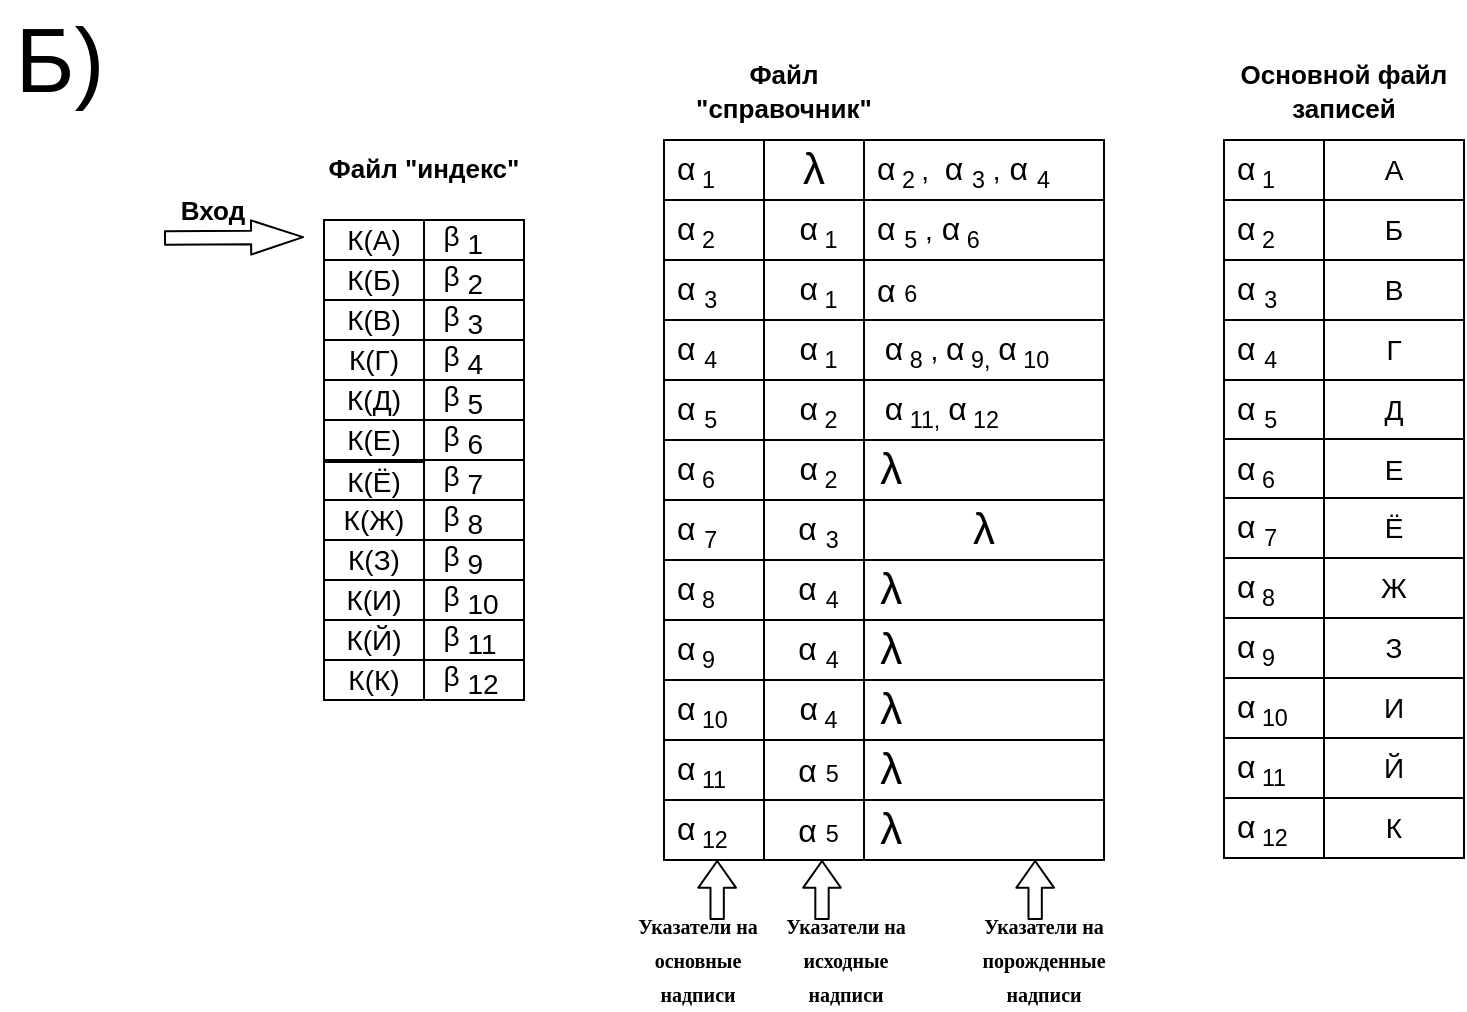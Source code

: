 <mxfile version="13.0.1" type="device"><diagram id="g1aIIXNZpWWMktZNlkOC" name="Page-1"><mxGraphModel dx="1020" dy="1144" grid="1" gridSize="10" guides="1" tooltips="1" connect="1" arrows="1" fold="1" page="1" pageScale="1" pageWidth="827" pageHeight="1169" math="0" shadow="0"><root><mxCell id="0"/><mxCell id="1" parent="0"/><mxCell id="CQl72QItOXrqQPmcy4wu-25" value="&lt;font style=&quot;font-size: 45px&quot;&gt;Б)&lt;/font&gt;" style="text;html=1;strokeColor=none;fillColor=none;align=center;verticalAlign=middle;whiteSpace=wrap;rounded=0;" parent="1" vertex="1"><mxGeometry x="10" y="10" width="60" height="60" as="geometry"/></mxCell><mxCell id="el1yuCP0N8-FD0X8CBPf-194" value="&lt;div style=&quot;font-size: 14px&quot;&gt;&lt;font style=&quot;font-size: 14px&quot;&gt;&amp;nbsp; β&lt;sub style=&quot;font-size: 14px&quot;&gt; 1&lt;/sub&gt;&lt;/font&gt;&lt;/div&gt;" style="rounded=0;whiteSpace=wrap;html=1;align=left;fontSize=14;" vertex="1" parent="1"><mxGeometry x="222" y="120" width="50" height="20" as="geometry"/></mxCell><mxCell id="el1yuCP0N8-FD0X8CBPf-195" value="&lt;font style=&quot;font-size: 14px;&quot;&gt;К(А)&lt;/font&gt;" style="rounded=0;whiteSpace=wrap;html=1;align=center;fontSize=14;" vertex="1" parent="1"><mxGeometry x="172" y="120" width="50" height="20" as="geometry"/></mxCell><mxCell id="el1yuCP0N8-FD0X8CBPf-196" value="&lt;font style=&quot;font-size: 14px&quot;&gt;&lt;/font&gt;&lt;div style=&quot;font-size: 14px&quot;&gt;&lt;font style=&quot;font-size: 14px&quot;&gt;&amp;nbsp; β&lt;sub style=&quot;font-size: 14px&quot;&gt; 2&lt;br&gt;&lt;/sub&gt;&lt;/font&gt;&lt;/div&gt;" style="rounded=0;whiteSpace=wrap;html=1;align=left;fontSize=14;" vertex="1" parent="1"><mxGeometry x="222" y="140" width="50" height="20" as="geometry"/></mxCell><mxCell id="el1yuCP0N8-FD0X8CBPf-197" value="&lt;font style=&quot;font-size: 14px&quot;&gt;К(Б)&lt;/font&gt;" style="rounded=0;whiteSpace=wrap;html=1;align=center;fontSize=14;" vertex="1" parent="1"><mxGeometry x="172" y="140" width="50" height="20" as="geometry"/></mxCell><mxCell id="el1yuCP0N8-FD0X8CBPf-198" value="&lt;div style=&quot;font-size: 14px&quot;&gt;&lt;font style=&quot;font-size: 14px&quot;&gt;&amp;nbsp; β&lt;sub style=&quot;font-size: 14px&quot;&gt; 3&lt;br&gt;&lt;/sub&gt;&lt;/font&gt;&lt;/div&gt;" style="rounded=0;whiteSpace=wrap;html=1;align=left;fontSize=14;" vertex="1" parent="1"><mxGeometry x="222" y="160" width="50" height="20" as="geometry"/></mxCell><mxCell id="el1yuCP0N8-FD0X8CBPf-199" value="&lt;font style=&quot;font-size: 14px&quot;&gt;К(В)&lt;/font&gt;" style="rounded=0;whiteSpace=wrap;html=1;align=center;fontSize=14;" vertex="1" parent="1"><mxGeometry x="172" y="160" width="50" height="20" as="geometry"/></mxCell><mxCell id="el1yuCP0N8-FD0X8CBPf-200" value="&lt;div style=&quot;font-size: 14px&quot;&gt;&lt;font style=&quot;font-size: 14px&quot;&gt;&amp;nbsp; β&lt;sub style=&quot;font-size: 14px&quot;&gt; 4&lt;br&gt;&lt;/sub&gt;&lt;/font&gt;&lt;/div&gt;" style="rounded=0;whiteSpace=wrap;html=1;align=left;fontSize=14;" vertex="1" parent="1"><mxGeometry x="222" y="180" width="50" height="20" as="geometry"/></mxCell><mxCell id="el1yuCP0N8-FD0X8CBPf-201" value="&lt;font style=&quot;font-size: 14px&quot;&gt;К(Г)&lt;/font&gt;" style="rounded=0;whiteSpace=wrap;html=1;align=center;fontSize=14;" vertex="1" parent="1"><mxGeometry x="172" y="180" width="50" height="20" as="geometry"/></mxCell><mxCell id="el1yuCP0N8-FD0X8CBPf-202" value="&lt;div style=&quot;font-size: 14px&quot;&gt;&lt;font style=&quot;font-size: 14px&quot;&gt;&amp;nbsp; β&lt;sub style=&quot;font-size: 14px&quot;&gt; 5&lt;br&gt;&lt;/sub&gt;&lt;/font&gt;&lt;/div&gt;" style="rounded=0;whiteSpace=wrap;html=1;align=left;fontSize=14;" vertex="1" parent="1"><mxGeometry x="222" y="200" width="50" height="20" as="geometry"/></mxCell><mxCell id="el1yuCP0N8-FD0X8CBPf-203" value="&lt;font style=&quot;font-size: 14px&quot;&gt;К(Д)&lt;/font&gt;" style="rounded=0;whiteSpace=wrap;html=1;align=center;fontSize=14;" vertex="1" parent="1"><mxGeometry x="172" y="200" width="50" height="20" as="geometry"/></mxCell><mxCell id="el1yuCP0N8-FD0X8CBPf-204" value="&lt;div style=&quot;font-size: 14px&quot;&gt;&lt;font style=&quot;font-size: 14px&quot;&gt;&amp;nbsp; β&lt;sub style=&quot;font-size: 14px&quot;&gt; 6&lt;br&gt;&lt;/sub&gt;&lt;/font&gt;&lt;/div&gt;" style="rounded=0;whiteSpace=wrap;html=1;align=left;fontSize=14;" vertex="1" parent="1"><mxGeometry x="222" y="220" width="50" height="20" as="geometry"/></mxCell><mxCell id="el1yuCP0N8-FD0X8CBPf-205" value="&lt;font style=&quot;font-size: 14px&quot;&gt;К(Е)&lt;/font&gt;" style="rounded=0;whiteSpace=wrap;html=1;align=center;fontSize=14;" vertex="1" parent="1"><mxGeometry x="172" y="220" width="50" height="20" as="geometry"/></mxCell><mxCell id="el1yuCP0N8-FD0X8CBPf-206" value="&lt;div style=&quot;font-size: 14px&quot;&gt;&lt;font style=&quot;font-size: 14px&quot;&gt;&amp;nbsp; β&lt;sub style=&quot;font-size: 14px&quot;&gt; 7&lt;br&gt;&lt;/sub&gt;&lt;/font&gt;&lt;/div&gt;" style="rounded=0;whiteSpace=wrap;html=1;align=left;fontSize=14;" vertex="1" parent="1"><mxGeometry x="222" y="240" width="50" height="20" as="geometry"/></mxCell><mxCell id="el1yuCP0N8-FD0X8CBPf-207" value="&lt;font style=&quot;font-size: 14px&quot;&gt;К(Ё)&lt;/font&gt;" style="rounded=0;whiteSpace=wrap;html=1;align=center;fontSize=14;" vertex="1" parent="1"><mxGeometry x="172" y="241" width="50" height="20" as="geometry"/></mxCell><mxCell id="el1yuCP0N8-FD0X8CBPf-208" value="&lt;div style=&quot;font-size: 14px&quot;&gt;&lt;font style=&quot;font-size: 14px&quot;&gt;&amp;nbsp; β&lt;sub style=&quot;font-size: 14px&quot;&gt; 8&lt;br&gt;&lt;/sub&gt;&lt;/font&gt;&lt;/div&gt;" style="rounded=0;whiteSpace=wrap;html=1;align=left;fontSize=14;" vertex="1" parent="1"><mxGeometry x="222" y="260" width="50" height="20" as="geometry"/></mxCell><mxCell id="el1yuCP0N8-FD0X8CBPf-209" value="&lt;font style=&quot;font-size: 14px&quot;&gt;К(Ж)&lt;/font&gt;" style="rounded=0;whiteSpace=wrap;html=1;align=center;fontSize=14;" vertex="1" parent="1"><mxGeometry x="172" y="260" width="50" height="20" as="geometry"/></mxCell><mxCell id="el1yuCP0N8-FD0X8CBPf-210" value="&lt;div style=&quot;font-size: 14px&quot;&gt;&lt;font style=&quot;font-size: 14px&quot;&gt;&amp;nbsp; β&lt;sub style=&quot;font-size: 14px&quot;&gt; 9&lt;br&gt;&lt;/sub&gt;&lt;/font&gt;&lt;/div&gt;" style="rounded=0;whiteSpace=wrap;html=1;align=left;fontSize=14;" vertex="1" parent="1"><mxGeometry x="222" y="280" width="50" height="20" as="geometry"/></mxCell><mxCell id="el1yuCP0N8-FD0X8CBPf-211" value="&lt;font style=&quot;font-size: 14px&quot;&gt;К(З)&lt;/font&gt;" style="rounded=0;whiteSpace=wrap;html=1;align=center;fontSize=14;" vertex="1" parent="1"><mxGeometry x="172" y="280" width="50" height="20" as="geometry"/></mxCell><mxCell id="el1yuCP0N8-FD0X8CBPf-212" value="&lt;div style=&quot;font-size: 14px&quot;&gt;&lt;font style=&quot;font-size: 14px&quot;&gt;&amp;nbsp; β&lt;sub style=&quot;font-size: 14px&quot;&gt; 10&lt;/sub&gt;&lt;/font&gt;&lt;/div&gt;" style="rounded=0;whiteSpace=wrap;html=1;align=left;fontSize=14;" vertex="1" parent="1"><mxGeometry x="222" y="300" width="50" height="20" as="geometry"/></mxCell><mxCell id="el1yuCP0N8-FD0X8CBPf-213" value="&lt;font style=&quot;font-size: 14px&quot;&gt;К(И)&lt;/font&gt;" style="rounded=0;whiteSpace=wrap;html=1;align=center;fontSize=14;" vertex="1" parent="1"><mxGeometry x="172" y="300" width="50" height="20" as="geometry"/></mxCell><mxCell id="el1yuCP0N8-FD0X8CBPf-214" value="&lt;div style=&quot;font-size: 14px&quot;&gt;&lt;font style=&quot;font-size: 14px&quot;&gt;&amp;nbsp; β&lt;sub style=&quot;font-size: 14px&quot;&gt; 11&lt;/sub&gt;&lt;/font&gt;&lt;/div&gt;" style="rounded=0;whiteSpace=wrap;html=1;align=left;fontSize=14;" vertex="1" parent="1"><mxGeometry x="222" y="320" width="50" height="20" as="geometry"/></mxCell><mxCell id="el1yuCP0N8-FD0X8CBPf-215" value="&lt;font style=&quot;font-size: 14px&quot;&gt;К(Й)&lt;/font&gt;" style="rounded=0;whiteSpace=wrap;html=1;align=center;fontSize=14;" vertex="1" parent="1"><mxGeometry x="172" y="320" width="50" height="20" as="geometry"/></mxCell><mxCell id="el1yuCP0N8-FD0X8CBPf-216" value="&lt;div style=&quot;font-size: 14px&quot;&gt;&lt;font style=&quot;font-size: 14px&quot;&gt;&amp;nbsp; β&lt;sub style=&quot;font-size: 14px&quot;&gt; 12&lt;/sub&gt;&lt;/font&gt;&lt;/div&gt;" style="rounded=0;whiteSpace=wrap;html=1;align=left;fontSize=14;" vertex="1" parent="1"><mxGeometry x="222" y="340" width="50" height="20" as="geometry"/></mxCell><mxCell id="el1yuCP0N8-FD0X8CBPf-217" value="&lt;font style=&quot;font-size: 14px&quot;&gt;К(К)&lt;/font&gt;" style="rounded=0;whiteSpace=wrap;html=1;align=center;fontSize=14;" vertex="1" parent="1"><mxGeometry x="172" y="340" width="50" height="20" as="geometry"/></mxCell><mxCell id="el1yuCP0N8-FD0X8CBPf-220" value="&lt;font style=&quot;font-size: 16px&quot;&gt;&amp;nbsp;α&lt;/font&gt;&lt;sub&gt; 1&lt;br&gt;&lt;/sub&gt;" style="rounded=0;whiteSpace=wrap;html=1;align=left;fontSize=14;" vertex="1" parent="1"><mxGeometry x="622" y="80" width="50" height="30" as="geometry"/></mxCell><mxCell id="el1yuCP0N8-FD0X8CBPf-221" value="&lt;font style=&quot;font-size: 14px&quot;&gt;А&lt;/font&gt;" style="rounded=0;whiteSpace=wrap;html=1;align=center;fontSize=14;" vertex="1" parent="1"><mxGeometry x="672" y="80" width="70" height="30" as="geometry"/></mxCell><mxCell id="el1yuCP0N8-FD0X8CBPf-222" value="&lt;font style=&quot;font-size: 16px&quot;&gt;&amp;nbsp;α&lt;/font&gt;&lt;sub&gt; 2&lt;br&gt;&lt;/sub&gt;" style="rounded=0;whiteSpace=wrap;html=1;align=left;fontSize=14;" vertex="1" parent="1"><mxGeometry x="622" y="110" width="50" height="30" as="geometry"/></mxCell><mxCell id="el1yuCP0N8-FD0X8CBPf-223" value="&lt;font style=&quot;font-size: 14px&quot;&gt;Б&lt;/font&gt;" style="rounded=0;whiteSpace=wrap;html=1;align=center;fontSize=14;" vertex="1" parent="1"><mxGeometry x="672" y="110" width="70" height="30" as="geometry"/></mxCell><mxCell id="el1yuCP0N8-FD0X8CBPf-224" value="&lt;font style=&quot;font-size: 16px&quot;&gt;&amp;nbsp;α &lt;/font&gt;&lt;sub&gt;3&lt;/sub&gt;" style="rounded=0;whiteSpace=wrap;html=1;align=left;fontSize=14;" vertex="1" parent="1"><mxGeometry x="622" y="140" width="50" height="30" as="geometry"/></mxCell><mxCell id="el1yuCP0N8-FD0X8CBPf-225" value="&lt;font style=&quot;font-size: 14px&quot;&gt;В&lt;/font&gt;" style="rounded=0;whiteSpace=wrap;html=1;align=center;fontSize=14;" vertex="1" parent="1"><mxGeometry x="672" y="140" width="70" height="30" as="geometry"/></mxCell><mxCell id="el1yuCP0N8-FD0X8CBPf-226" value="&lt;font style=&quot;font-size: 16px&quot;&gt;&amp;nbsp;α &lt;/font&gt;&lt;sub&gt;4&lt;/sub&gt;" style="rounded=0;whiteSpace=wrap;html=1;align=left;fontSize=14;" vertex="1" parent="1"><mxGeometry x="622" y="170" width="50" height="30" as="geometry"/></mxCell><mxCell id="el1yuCP0N8-FD0X8CBPf-227" value="&lt;font style=&quot;font-size: 14px&quot;&gt;Г&lt;/font&gt;" style="rounded=0;whiteSpace=wrap;html=1;align=center;fontSize=14;" vertex="1" parent="1"><mxGeometry x="672" y="170" width="70" height="30" as="geometry"/></mxCell><mxCell id="el1yuCP0N8-FD0X8CBPf-228" value="&lt;font style=&quot;font-size: 16px&quot;&gt;&amp;nbsp;α &lt;/font&gt;&lt;sub&gt;5&lt;/sub&gt;" style="rounded=0;whiteSpace=wrap;html=1;align=left;fontSize=14;" vertex="1" parent="1"><mxGeometry x="622" y="200" width="50" height="30" as="geometry"/></mxCell><mxCell id="el1yuCP0N8-FD0X8CBPf-229" value="&lt;font style=&quot;font-size: 14px&quot;&gt;Д&lt;/font&gt;" style="rounded=0;whiteSpace=wrap;html=1;align=center;fontSize=14;" vertex="1" parent="1"><mxGeometry x="672" y="200" width="70" height="30" as="geometry"/></mxCell><mxCell id="el1yuCP0N8-FD0X8CBPf-230" value="&lt;font style=&quot;font-size: 16px&quot;&gt;&amp;nbsp;α&lt;/font&gt;&lt;sub&gt; 6&lt;/sub&gt;" style="rounded=0;whiteSpace=wrap;html=1;align=left;fontSize=14;" vertex="1" parent="1"><mxGeometry x="622" y="229.5" width="50" height="30" as="geometry"/></mxCell><mxCell id="el1yuCP0N8-FD0X8CBPf-231" value="&lt;font style=&quot;font-size: 14px&quot;&gt;Е&lt;/font&gt;" style="rounded=0;whiteSpace=wrap;html=1;align=center;fontSize=14;" vertex="1" parent="1"><mxGeometry x="672" y="229.5" width="70" height="30" as="geometry"/></mxCell><mxCell id="el1yuCP0N8-FD0X8CBPf-232" value="&lt;font style=&quot;font-size: 16px&quot;&gt;&amp;nbsp;α &lt;/font&gt;&lt;sub&gt;7&lt;/sub&gt;" style="rounded=0;whiteSpace=wrap;html=1;align=left;fontSize=14;" vertex="1" parent="1"><mxGeometry x="622" y="259" width="50" height="30" as="geometry"/></mxCell><mxCell id="el1yuCP0N8-FD0X8CBPf-233" value="&lt;font style=&quot;font-size: 14px&quot;&gt;Ё&lt;/font&gt;" style="rounded=0;whiteSpace=wrap;html=1;align=center;fontSize=14;" vertex="1" parent="1"><mxGeometry x="672" y="259" width="70" height="30" as="geometry"/></mxCell><mxCell id="el1yuCP0N8-FD0X8CBPf-234" value="&lt;font style=&quot;font-size: 16px&quot;&gt;&amp;nbsp;α&lt;/font&gt;&lt;sub&gt; 8&lt;/sub&gt;" style="rounded=0;whiteSpace=wrap;html=1;align=left;fontSize=14;" vertex="1" parent="1"><mxGeometry x="622" y="289" width="50" height="30" as="geometry"/></mxCell><mxCell id="el1yuCP0N8-FD0X8CBPf-235" value="&lt;font style=&quot;font-size: 14px&quot;&gt;Ж&lt;/font&gt;" style="rounded=0;whiteSpace=wrap;html=1;align=center;fontSize=14;" vertex="1" parent="1"><mxGeometry x="672" y="289" width="70" height="30" as="geometry"/></mxCell><mxCell id="el1yuCP0N8-FD0X8CBPf-236" value="&lt;font style=&quot;font-size: 16px&quot;&gt;&amp;nbsp;α&lt;/font&gt;&lt;sub&gt; 9&lt;br&gt;&lt;/sub&gt;" style="rounded=0;whiteSpace=wrap;html=1;align=left;fontSize=14;" vertex="1" parent="1"><mxGeometry x="622" y="319" width="50" height="30" as="geometry"/></mxCell><mxCell id="el1yuCP0N8-FD0X8CBPf-237" value="&lt;font style=&quot;font-size: 14px&quot;&gt;З&lt;/font&gt;" style="rounded=0;whiteSpace=wrap;html=1;align=center;fontSize=14;" vertex="1" parent="1"><mxGeometry x="672" y="319" width="70" height="30" as="geometry"/></mxCell><mxCell id="el1yuCP0N8-FD0X8CBPf-238" value="&lt;font style=&quot;font-size: 16px&quot;&gt;&amp;nbsp;α&lt;/font&gt;&lt;sub&gt; 10&lt;br&gt;&lt;/sub&gt;" style="rounded=0;whiteSpace=wrap;html=1;align=left;fontSize=14;" vertex="1" parent="1"><mxGeometry x="622" y="349" width="50" height="30" as="geometry"/></mxCell><mxCell id="el1yuCP0N8-FD0X8CBPf-239" value="&lt;font style=&quot;font-size: 14px&quot;&gt;И&lt;/font&gt;" style="rounded=0;whiteSpace=wrap;html=1;align=center;fontSize=14;" vertex="1" parent="1"><mxGeometry x="672" y="349" width="70" height="30" as="geometry"/></mxCell><mxCell id="el1yuCP0N8-FD0X8CBPf-240" value="&lt;font style=&quot;font-size: 16px&quot;&gt;&amp;nbsp;α&lt;/font&gt;&lt;sub&gt; 11&lt;br&gt;&lt;/sub&gt;" style="rounded=0;whiteSpace=wrap;html=1;align=left;fontSize=14;" vertex="1" parent="1"><mxGeometry x="622" y="379" width="50" height="30" as="geometry"/></mxCell><mxCell id="el1yuCP0N8-FD0X8CBPf-241" value="&lt;font style=&quot;font-size: 14px&quot;&gt;Й&lt;/font&gt;" style="rounded=0;whiteSpace=wrap;html=1;align=center;fontSize=14;" vertex="1" parent="1"><mxGeometry x="672" y="379" width="70" height="30" as="geometry"/></mxCell><mxCell id="el1yuCP0N8-FD0X8CBPf-242" value="&lt;font style=&quot;font-size: 16px&quot;&gt;&amp;nbsp;α&lt;/font&gt;&lt;sub&gt; 12&lt;br&gt;&lt;/sub&gt;" style="rounded=0;whiteSpace=wrap;html=1;align=left;fontSize=14;" vertex="1" parent="1"><mxGeometry x="622" y="409" width="50" height="30" as="geometry"/></mxCell><mxCell id="el1yuCP0N8-FD0X8CBPf-243" value="&lt;font style=&quot;font-size: 14px&quot;&gt;К&lt;/font&gt;" style="rounded=0;whiteSpace=wrap;html=1;align=center;fontSize=14;" vertex="1" parent="1"><mxGeometry x="672" y="409" width="70" height="30" as="geometry"/></mxCell><mxCell id="el1yuCP0N8-FD0X8CBPf-246" value="&lt;font style=&quot;font-size: 13px&quot;&gt;&lt;b&gt;&lt;font style=&quot;font-size: 13px&quot;&gt;Основной файл записей&lt;/font&gt;&lt;/b&gt;&lt;/font&gt;" style="text;html=1;strokeColor=none;fillColor=none;align=center;verticalAlign=middle;whiteSpace=wrap;rounded=0;fontSize=14;" vertex="1" parent="1"><mxGeometry x="622" y="40" width="120" height="30" as="geometry"/></mxCell><mxCell id="el1yuCP0N8-FD0X8CBPf-247" value="&lt;font style=&quot;font-size: 13px&quot;&gt;&lt;b&gt;Файл &quot;индекс&quot;&lt;/b&gt;&lt;/font&gt;" style="text;html=1;strokeColor=none;fillColor=none;align=center;verticalAlign=middle;whiteSpace=wrap;rounded=0;fontSize=14;" vertex="1" parent="1"><mxGeometry x="172" y="79" width="100" height="30" as="geometry"/></mxCell><mxCell id="el1yuCP0N8-FD0X8CBPf-248" value="" style="shape=flexArrow;endArrow=classic;html=1;fontSize=14;width=6.667;endSize=8.317;endWidth=9.444;" edge="1" parent="1"><mxGeometry width="50" height="50" relative="1" as="geometry"><mxPoint x="92" y="129" as="sourcePoint"/><mxPoint x="162" y="128.58" as="targetPoint"/></mxGeometry></mxCell><mxCell id="el1yuCP0N8-FD0X8CBPf-249" value="&lt;font style=&quot;font-size: 13px&quot;&gt;&lt;b&gt;Вход&lt;/b&gt;&lt;/font&gt;" style="text;html=1;strokeColor=none;fillColor=none;align=center;verticalAlign=middle;whiteSpace=wrap;rounded=0;fontSize=14;" vertex="1" parent="1"><mxGeometry x="86" y="105" width="61" height="20" as="geometry"/></mxCell><mxCell id="el1yuCP0N8-FD0X8CBPf-250" value="&lt;font style=&quot;font-size: 16px&quot;&gt;&amp;nbsp;α&lt;/font&gt;&lt;sub&gt; 1&lt;br&gt;&lt;/sub&gt;" style="rounded=0;whiteSpace=wrap;html=1;align=left;fontSize=14;" vertex="1" parent="1"><mxGeometry x="342" y="80" width="50" height="30" as="geometry"/></mxCell><mxCell id="el1yuCP0N8-FD0X8CBPf-251" value="&lt;font style=&quot;font-size: 22px&quot;&gt;λ&lt;/font&gt;" style="rounded=0;whiteSpace=wrap;html=1;align=center;fontSize=14;" vertex="1" parent="1"><mxGeometry x="392" y="80" width="50" height="30" as="geometry"/></mxCell><mxCell id="el1yuCP0N8-FD0X8CBPf-252" value="&lt;font style=&quot;font-size: 16px&quot;&gt;&amp;nbsp;α&lt;/font&gt;&lt;sub&gt; 2&lt;br&gt;&lt;/sub&gt;" style="rounded=0;whiteSpace=wrap;html=1;align=left;fontSize=14;" vertex="1" parent="1"><mxGeometry x="342" y="110" width="50" height="30" as="geometry"/></mxCell><mxCell id="el1yuCP0N8-FD0X8CBPf-253" value="&lt;font style=&quot;font-size: 16px&quot;&gt;&amp;nbsp;α&lt;/font&gt;&lt;sub&gt; 1&lt;br&gt;&lt;/sub&gt;" style="rounded=0;whiteSpace=wrap;html=1;align=center;fontSize=14;" vertex="1" parent="1"><mxGeometry x="392" y="110" width="50" height="30" as="geometry"/></mxCell><mxCell id="el1yuCP0N8-FD0X8CBPf-254" value="&lt;font style=&quot;font-size: 16px&quot;&gt;&amp;nbsp;α &lt;/font&gt;&lt;sub&gt;3&lt;/sub&gt;" style="rounded=0;whiteSpace=wrap;html=1;align=left;fontSize=14;" vertex="1" parent="1"><mxGeometry x="342" y="140" width="50" height="30" as="geometry"/></mxCell><mxCell id="el1yuCP0N8-FD0X8CBPf-255" value="&lt;font style=&quot;font-size: 16px&quot;&gt;&amp;nbsp;α&lt;/font&gt;&lt;sub&gt; 1&lt;br&gt;&lt;/sub&gt;" style="rounded=0;whiteSpace=wrap;html=1;align=center;fontSize=14;" vertex="1" parent="1"><mxGeometry x="392" y="140" width="50" height="30" as="geometry"/></mxCell><mxCell id="el1yuCP0N8-FD0X8CBPf-256" value="&lt;font style=&quot;font-size: 16px&quot;&gt;&amp;nbsp;α &lt;/font&gt;&lt;sub&gt;4&lt;/sub&gt;" style="rounded=0;whiteSpace=wrap;html=1;align=left;fontSize=14;" vertex="1" parent="1"><mxGeometry x="342" y="170" width="50" height="30" as="geometry"/></mxCell><mxCell id="el1yuCP0N8-FD0X8CBPf-257" value="&lt;font style=&quot;font-size: 16px&quot;&gt;&amp;nbsp;α&lt;/font&gt;&lt;sub&gt; 1&lt;br&gt;&lt;/sub&gt;" style="rounded=0;whiteSpace=wrap;html=1;align=center;fontSize=14;" vertex="1" parent="1"><mxGeometry x="392" y="170" width="50" height="30" as="geometry"/></mxCell><mxCell id="el1yuCP0N8-FD0X8CBPf-258" value="&lt;font style=&quot;font-size: 16px&quot;&gt;&amp;nbsp;α &lt;/font&gt;&lt;sub&gt;5&lt;/sub&gt;" style="rounded=0;whiteSpace=wrap;html=1;align=left;fontSize=14;" vertex="1" parent="1"><mxGeometry x="342" y="200" width="50" height="30" as="geometry"/></mxCell><mxCell id="el1yuCP0N8-FD0X8CBPf-259" value="&lt;font style=&quot;font-size: 16px&quot;&gt;&amp;nbsp;α&lt;/font&gt;&lt;sub&gt; 2&lt;br&gt;&lt;/sub&gt;" style="rounded=0;whiteSpace=wrap;html=1;align=center;fontSize=14;" vertex="1" parent="1"><mxGeometry x="392" y="200" width="50" height="30" as="geometry"/></mxCell><mxCell id="el1yuCP0N8-FD0X8CBPf-260" value="&lt;font style=&quot;font-size: 16px&quot;&gt;&amp;nbsp;α&lt;/font&gt;&lt;sub&gt; 6&lt;/sub&gt;" style="rounded=0;whiteSpace=wrap;html=1;align=left;fontSize=14;" vertex="1" parent="1"><mxGeometry x="342" y="230" width="50" height="30" as="geometry"/></mxCell><mxCell id="el1yuCP0N8-FD0X8CBPf-261" value="&lt;font style=&quot;font-size: 16px&quot;&gt;&amp;nbsp;α&lt;/font&gt;&lt;sub&gt; 2&lt;br&gt;&lt;/sub&gt;" style="rounded=0;whiteSpace=wrap;html=1;align=center;fontSize=14;" vertex="1" parent="1"><mxGeometry x="392" y="230" width="50" height="30" as="geometry"/></mxCell><mxCell id="el1yuCP0N8-FD0X8CBPf-262" value="&lt;font style=&quot;font-size: 16px&quot;&gt;&amp;nbsp;α &lt;/font&gt;&lt;sub&gt;7&lt;/sub&gt;" style="rounded=0;whiteSpace=wrap;html=1;align=left;fontSize=14;" vertex="1" parent="1"><mxGeometry x="342" y="260" width="50" height="30" as="geometry"/></mxCell><mxCell id="el1yuCP0N8-FD0X8CBPf-263" value="&lt;font style=&quot;font-size: 16px&quot;&gt;&amp;nbsp;α &lt;/font&gt;&lt;sub&gt;3&lt;/sub&gt;" style="rounded=0;whiteSpace=wrap;html=1;align=center;fontSize=14;" vertex="1" parent="1"><mxGeometry x="392" y="260" width="50" height="30" as="geometry"/></mxCell><mxCell id="el1yuCP0N8-FD0X8CBPf-264" value="&lt;font style=&quot;font-size: 16px&quot;&gt;&amp;nbsp;α&lt;/font&gt;&lt;sub&gt; 8&lt;/sub&gt;" style="rounded=0;whiteSpace=wrap;html=1;align=left;fontSize=14;" vertex="1" parent="1"><mxGeometry x="342" y="290" width="50" height="30" as="geometry"/></mxCell><mxCell id="el1yuCP0N8-FD0X8CBPf-265" value="&lt;font style=&quot;font-size: 16px&quot;&gt;&amp;nbsp;α &lt;/font&gt;&lt;sub&gt;4&lt;/sub&gt;" style="rounded=0;whiteSpace=wrap;html=1;align=center;fontSize=14;" vertex="1" parent="1"><mxGeometry x="392" y="290" width="50" height="30" as="geometry"/></mxCell><mxCell id="el1yuCP0N8-FD0X8CBPf-266" value="&lt;font style=&quot;font-size: 16px&quot;&gt;&amp;nbsp;α&lt;/font&gt;&lt;sub&gt; 9&lt;br&gt;&lt;/sub&gt;" style="rounded=0;whiteSpace=wrap;html=1;align=left;fontSize=14;" vertex="1" parent="1"><mxGeometry x="342" y="320" width="50" height="30" as="geometry"/></mxCell><mxCell id="el1yuCP0N8-FD0X8CBPf-267" value="&lt;font style=&quot;font-size: 16px&quot;&gt;&amp;nbsp;α &lt;/font&gt;&lt;sub&gt;4&lt;/sub&gt;" style="rounded=0;whiteSpace=wrap;html=1;align=center;fontSize=14;" vertex="1" parent="1"><mxGeometry x="392" y="320" width="50" height="30" as="geometry"/></mxCell><mxCell id="el1yuCP0N8-FD0X8CBPf-268" value="&lt;font style=&quot;font-size: 16px&quot;&gt;&amp;nbsp;α&lt;/font&gt;&lt;sub&gt; 10&lt;br&gt;&lt;/sub&gt;" style="rounded=0;whiteSpace=wrap;html=1;align=left;fontSize=14;" vertex="1" parent="1"><mxGeometry x="342" y="350" width="50" height="30" as="geometry"/></mxCell><mxCell id="el1yuCP0N8-FD0X8CBPf-269" value="&lt;font style=&quot;font-size: 16px&quot;&gt;&amp;nbsp;α&lt;/font&gt;&lt;sub&gt;&amp;nbsp;4&lt;/sub&gt;" style="rounded=0;whiteSpace=wrap;html=1;align=center;fontSize=14;" vertex="1" parent="1"><mxGeometry x="392" y="350" width="50" height="30" as="geometry"/></mxCell><mxCell id="el1yuCP0N8-FD0X8CBPf-270" value="&lt;font style=&quot;font-size: 16px&quot;&gt;&amp;nbsp;α&lt;/font&gt;&lt;sub&gt; 11&lt;br&gt;&lt;/sub&gt;" style="rounded=0;whiteSpace=wrap;html=1;align=left;fontSize=14;" vertex="1" parent="1"><mxGeometry x="342" y="380" width="50" height="30" as="geometry"/></mxCell><mxCell id="el1yuCP0N8-FD0X8CBPf-271" value="&lt;font style=&quot;font-size: 16px&quot;&gt;&amp;nbsp;α &lt;/font&gt;&lt;font style=&quot;font-size: 11.667px&quot;&gt;5&lt;/font&gt;" style="rounded=0;whiteSpace=wrap;html=1;align=center;fontSize=14;" vertex="1" parent="1"><mxGeometry x="392" y="380" width="50" height="30" as="geometry"/></mxCell><mxCell id="el1yuCP0N8-FD0X8CBPf-272" value="&lt;font style=&quot;font-size: 16px&quot;&gt;&amp;nbsp;α&lt;/font&gt;&lt;sub&gt; 12&lt;br&gt;&lt;/sub&gt;" style="rounded=0;whiteSpace=wrap;html=1;align=left;fontSize=14;" vertex="1" parent="1"><mxGeometry x="342" y="410" width="50" height="30" as="geometry"/></mxCell><mxCell id="el1yuCP0N8-FD0X8CBPf-273" value="&lt;font style=&quot;font-size: 16px&quot;&gt;&amp;nbsp;α &lt;/font&gt;&lt;font style=&quot;font-size: 11.667px&quot;&gt;5&lt;/font&gt;" style="rounded=0;whiteSpace=wrap;html=1;align=center;fontSize=14;" vertex="1" parent="1"><mxGeometry x="392" y="410" width="50" height="30" as="geometry"/></mxCell><mxCell id="el1yuCP0N8-FD0X8CBPf-276" value="&lt;font style=&quot;font-size: 13px&quot;&gt;&lt;b&gt;Файл &quot;справочник&quot;&lt;/b&gt;&lt;/font&gt;" style="text;html=1;strokeColor=none;fillColor=none;align=center;verticalAlign=middle;whiteSpace=wrap;rounded=0;fontSize=14;" vertex="1" parent="1"><mxGeometry x="342" y="40" width="120" height="30" as="geometry"/></mxCell><mxCell id="el1yuCP0N8-FD0X8CBPf-277" value="&lt;font style=&quot;font-size: 16px&quot;&gt;&amp;nbsp;α&lt;/font&gt;&lt;sub&gt; 2 &lt;/sub&gt;,&amp;nbsp; &lt;font style=&quot;font-size: 16px&quot;&gt;α &lt;/font&gt;&lt;sub&gt;3&lt;/sub&gt; ,&lt;font style=&quot;font-size: 16px&quot;&gt; α &lt;/font&gt;&lt;sub&gt;4&lt;/sub&gt;" style="rounded=0;whiteSpace=wrap;html=1;align=left;fontSize=14;" vertex="1" parent="1"><mxGeometry x="442" y="80" width="120" height="30" as="geometry"/></mxCell><mxCell id="el1yuCP0N8-FD0X8CBPf-278" value="&lt;font style=&quot;font-size: 16px&quot;&gt;&amp;nbsp;α &lt;/font&gt;&lt;sub&gt;5&lt;/sub&gt; ,&lt;font style=&quot;font-size: 16px&quot;&gt; α&lt;/font&gt;&lt;sub&gt; 6&lt;/sub&gt;" style="rounded=0;whiteSpace=wrap;html=1;align=left;fontSize=14;" vertex="1" parent="1"><mxGeometry x="442" y="110" width="120" height="30" as="geometry"/></mxCell><mxCell id="el1yuCP0N8-FD0X8CBPf-279" value="&lt;div align=&quot;left&quot;&gt;&lt;font style=&quot;font-size: 16px&quot;&gt;&amp;nbsp;α &lt;/font&gt;&lt;font style=&quot;font-size: 11.667px&quot;&gt;6&lt;/font&gt;&lt;/div&gt;" style="rounded=0;whiteSpace=wrap;html=1;align=left;fontSize=14;" vertex="1" parent="1"><mxGeometry x="442" y="140" width="120" height="30" as="geometry"/></mxCell><mxCell id="el1yuCP0N8-FD0X8CBPf-280" value="&lt;div align=&quot;left&quot;&gt;&lt;span&gt;&amp;nbsp;&lt;/span&gt;&lt;font style=&quot;font-size: 16px&quot;&gt;&amp;nbsp;α&lt;/font&gt;&lt;sub&gt;&amp;nbsp;8&lt;/sub&gt;&lt;span&gt;&amp;nbsp;,&amp;nbsp;&lt;/span&gt;&lt;font style=&quot;font-size: 16px&quot;&gt;α&lt;/font&gt;&lt;sub&gt;&amp;nbsp;9,&lt;/sub&gt;&lt;span&gt;&amp;nbsp;&lt;/span&gt;&lt;font style=&quot;font-size: 16px&quot;&gt;α&lt;/font&gt;&lt;sub&gt;&amp;nbsp;10&lt;/sub&gt;&lt;br&gt;&lt;/div&gt;" style="rounded=0;whiteSpace=wrap;html=1;align=left;fontSize=14;" vertex="1" parent="1"><mxGeometry x="442" y="170" width="120" height="30" as="geometry"/></mxCell><mxCell id="el1yuCP0N8-FD0X8CBPf-281" value="&lt;div align=&quot;left&quot;&gt;&amp;nbsp;&lt;font style=&quot;font-size: 16px&quot;&gt;&amp;nbsp;&lt;/font&gt;&lt;font style=&quot;font-size: 16px&quot;&gt;α&lt;/font&gt;&lt;sub&gt;&amp;nbsp;11,&lt;/sub&gt;&amp;nbsp;&lt;font style=&quot;font-size: 16px&quot;&gt;α&lt;/font&gt;&lt;sub&gt;&amp;nbsp;12&lt;/sub&gt;&lt;br&gt;&lt;/div&gt;" style="rounded=0;whiteSpace=wrap;html=1;align=left;fontSize=14;" vertex="1" parent="1"><mxGeometry x="442" y="200" width="120" height="30" as="geometry"/></mxCell><mxCell id="el1yuCP0N8-FD0X8CBPf-282" value="&lt;div align=&quot;left&quot;&gt;&lt;span style=&quot;font-size: 22px&quot;&gt;&amp;nbsp;λ&lt;/span&gt;&lt;br&gt;&lt;/div&gt;" style="rounded=0;whiteSpace=wrap;html=1;align=left;fontSize=14;" vertex="1" parent="1"><mxGeometry x="442" y="230" width="120" height="30" as="geometry"/></mxCell><mxCell id="el1yuCP0N8-FD0X8CBPf-283" value="&lt;span style=&quot;font-size: 22px ; text-align: -webkit-left&quot;&gt;λ&lt;/span&gt;" style="rounded=0;whiteSpace=wrap;html=1;align=center;fontSize=14;" vertex="1" parent="1"><mxGeometry x="442" y="260" width="120" height="30" as="geometry"/></mxCell><mxCell id="el1yuCP0N8-FD0X8CBPf-284" value="&lt;div align=&quot;left&quot;&gt;&lt;font style=&quot;font-size: 22px&quot;&gt;&amp;nbsp;λ&lt;/font&gt;&lt;/div&gt;" style="rounded=0;whiteSpace=wrap;html=1;align=left;fontSize=14;" vertex="1" parent="1"><mxGeometry x="442" y="290" width="120" height="30" as="geometry"/></mxCell><mxCell id="el1yuCP0N8-FD0X8CBPf-285" value="&lt;div align=&quot;left&quot;&gt;&lt;font style=&quot;font-size: 22px&quot;&gt;&amp;nbsp;λ&lt;/font&gt;&lt;/div&gt;" style="rounded=0;whiteSpace=wrap;html=1;align=left;fontSize=14;" vertex="1" parent="1"><mxGeometry x="442" y="320" width="120" height="30" as="geometry"/></mxCell><mxCell id="el1yuCP0N8-FD0X8CBPf-286" value="&lt;div align=&quot;left&quot;&gt;&lt;font style=&quot;font-size: 22px&quot;&gt;&amp;nbsp;λ&lt;/font&gt;&lt;/div&gt;" style="rounded=0;whiteSpace=wrap;html=1;align=left;fontSize=14;" vertex="1" parent="1"><mxGeometry x="442" y="350" width="120" height="30" as="geometry"/></mxCell><mxCell id="el1yuCP0N8-FD0X8CBPf-287" value="&lt;div align=&quot;left&quot;&gt;&lt;font style=&quot;font-size: 22px&quot;&gt;&amp;nbsp;λ&lt;/font&gt;&lt;/div&gt;" style="rounded=0;whiteSpace=wrap;html=1;align=left;fontSize=14;" vertex="1" parent="1"><mxGeometry x="442" y="380" width="120" height="30" as="geometry"/></mxCell><mxCell id="el1yuCP0N8-FD0X8CBPf-288" value="&lt;div align=&quot;left&quot;&gt;&lt;font style=&quot;font-size: 22px&quot;&gt;&amp;nbsp;λ&lt;/font&gt;&lt;/div&gt;" style="rounded=0;whiteSpace=wrap;html=1;align=left;fontSize=14;" vertex="1" parent="1"><mxGeometry x="442" y="410" width="120" height="30" as="geometry"/></mxCell><mxCell id="el1yuCP0N8-FD0X8CBPf-290" value="&lt;font style=&quot;font-size: 10px&quot;&gt;&lt;b&gt;&lt;font style=&quot;font-size: 10px&quot;&gt;Указатели на основные надписи&lt;/font&gt;&lt;/b&gt;&lt;/font&gt;" style="text;html=1;strokeColor=none;fillColor=none;align=center;verticalAlign=middle;whiteSpace=wrap;rounded=0;fontSize=14;fontFamily=Times New Roman;" vertex="1" parent="1"><mxGeometry x="324" y="470" width="70" height="40" as="geometry"/></mxCell><mxCell id="el1yuCP0N8-FD0X8CBPf-291" value="" style="shape=flexArrow;endArrow=classic;html=1;fontSize=14;width=6.667;endSize=4.108;endWidth=11.111;" edge="1" parent="1"><mxGeometry width="50" height="50" relative="1" as="geometry"><mxPoint x="368.58" y="470" as="sourcePoint"/><mxPoint x="368.58" y="440" as="targetPoint"/></mxGeometry></mxCell><mxCell id="el1yuCP0N8-FD0X8CBPf-292" value="&lt;font style=&quot;font-size: 10px&quot;&gt;&lt;b&gt;&lt;font style=&quot;font-size: 10px&quot;&gt;Указатели на исходные надписи&lt;/font&gt;&lt;/b&gt;&lt;/font&gt;" style="text;html=1;strokeColor=none;fillColor=none;align=center;verticalAlign=middle;whiteSpace=wrap;rounded=0;fontSize=14;fontFamily=Times New Roman;" vertex="1" parent="1"><mxGeometry x="398" y="470" width="70" height="40" as="geometry"/></mxCell><mxCell id="el1yuCP0N8-FD0X8CBPf-293" value="" style="shape=flexArrow;endArrow=classic;html=1;fontSize=14;width=6.667;endSize=4.108;endWidth=11.111;" edge="1" parent="1"><mxGeometry width="50" height="50" relative="1" as="geometry"><mxPoint x="421" y="470" as="sourcePoint"/><mxPoint x="421" y="440" as="targetPoint"/></mxGeometry></mxCell><mxCell id="el1yuCP0N8-FD0X8CBPf-294" value="&lt;font style=&quot;font-size: 10px&quot;&gt;&lt;b&gt;&lt;font style=&quot;font-size: 10px&quot;&gt;Указатели на порожденные надписи&lt;/font&gt;&lt;/b&gt;&lt;/font&gt;" style="text;html=1;strokeColor=none;fillColor=none;align=center;verticalAlign=middle;whiteSpace=wrap;rounded=0;fontSize=14;fontFamily=Times New Roman;" vertex="1" parent="1"><mxGeometry x="496.97" y="470" width="70" height="40" as="geometry"/></mxCell><mxCell id="el1yuCP0N8-FD0X8CBPf-295" value="" style="shape=flexArrow;endArrow=classic;html=1;fontSize=14;width=6.667;endSize=4.108;endWidth=11.111;" edge="1" parent="1"><mxGeometry width="50" height="50" relative="1" as="geometry"><mxPoint x="527.58" y="470" as="sourcePoint"/><mxPoint x="527.58" y="440" as="targetPoint"/></mxGeometry></mxCell></root></mxGraphModel></diagram></mxfile>
